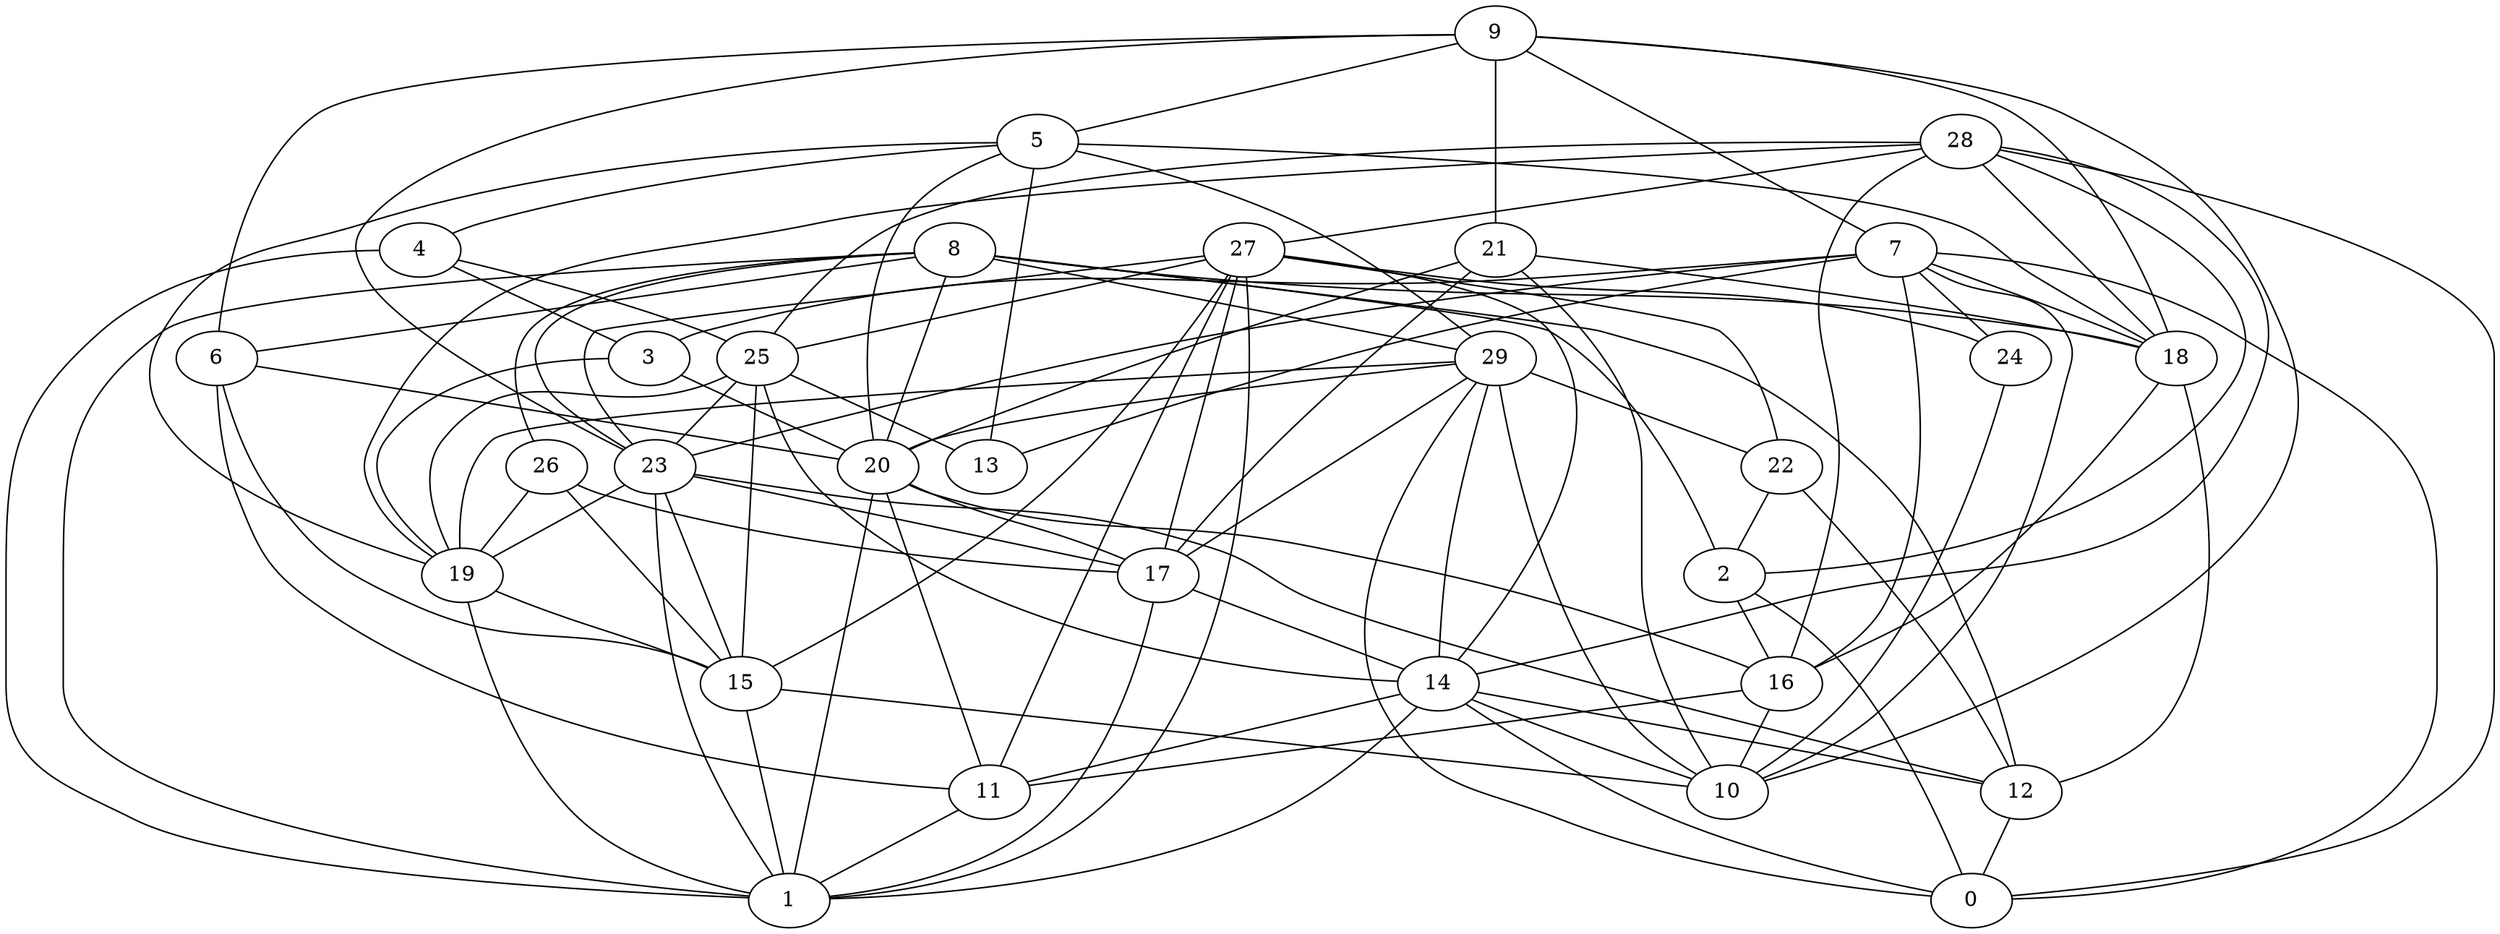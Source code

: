 digraph GG_graph {

subgraph G_graph {
edge [color = black]
"5" -> "4" [dir = none]
"5" -> "13" [dir = none]
"5" -> "20" [dir = none]
"5" -> "19" [dir = none]
"26" -> "19" [dir = none]
"26" -> "17" [dir = none]
"26" -> "15" [dir = none]
"14" -> "0" [dir = none]
"14" -> "10" [dir = none]
"14" -> "11" [dir = none]
"11" -> "1" [dir = none]
"18" -> "12" [dir = none]
"16" -> "11" [dir = none]
"16" -> "10" [dir = none]
"29" -> "22" [dir = none]
"29" -> "10" [dir = none]
"29" -> "19" [dir = none]
"29" -> "20" [dir = none]
"3" -> "19" [dir = none]
"3" -> "20" [dir = none]
"6" -> "11" [dir = none]
"6" -> "20" [dir = none]
"22" -> "12" [dir = none]
"9" -> "18" [dir = none]
"9" -> "6" [dir = none]
"9" -> "21" [dir = none]
"28" -> "0" [dir = none]
"28" -> "19" [dir = none]
"28" -> "16" [dir = none]
"28" -> "18" [dir = none]
"28" -> "14" [dir = none]
"27" -> "17" [dir = none]
"27" -> "1" [dir = none]
"27" -> "22" [dir = none]
"7" -> "10" [dir = none]
"7" -> "3" [dir = none]
"7" -> "18" [dir = none]
"7" -> "23" [dir = none]
"7" -> "24" [dir = none]
"7" -> "13" [dir = none]
"21" -> "20" [dir = none]
"21" -> "10" [dir = none]
"23" -> "12" [dir = none]
"23" -> "15" [dir = none]
"23" -> "17" [dir = none]
"12" -> "0" [dir = none]
"4" -> "3" [dir = none]
"4" -> "1" [dir = none]
"8" -> "2" [dir = none]
"8" -> "23" [dir = none]
"8" -> "6" [dir = none]
"8" -> "20" [dir = none]
"8" -> "29" [dir = none]
"8" -> "12" [dir = none]
"24" -> "10" [dir = none]
"2" -> "16" [dir = none]
"25" -> "13" [dir = none]
"25" -> "19" [dir = none]
"18" -> "16" [dir = none]
"20" -> "1" [dir = none]
"5" -> "29" [dir = none]
"8" -> "18" [dir = none]
"5" -> "18" [dir = none]
"29" -> "14" [dir = none]
"7" -> "0" [dir = none]
"22" -> "2" [dir = none]
"21" -> "18" [dir = none]
"27" -> "24" [dir = none]
"25" -> "15" [dir = none]
"9" -> "23" [dir = none]
"4" -> "25" [dir = none]
"15" -> "1" [dir = none]
"2" -> "0" [dir = none]
"29" -> "17" [dir = none]
"8" -> "26" [dir = none]
"21" -> "17" [dir = none]
"9" -> "10" [dir = none]
"19" -> "1" [dir = none]
"14" -> "1" [dir = none]
"15" -> "10" [dir = none]
"27" -> "23" [dir = none]
"23" -> "1" [dir = none]
"20" -> "16" [dir = none]
"6" -> "15" [dir = none]
"20" -> "17" [dir = none]
"27" -> "25" [dir = none]
"9" -> "7" [dir = none]
"14" -> "12" [dir = none]
"17" -> "1" [dir = none]
"7" -> "16" [dir = none]
"29" -> "0" [dir = none]
"25" -> "23" [dir = none]
"27" -> "15" [dir = none]
"25" -> "14" [dir = none]
"20" -> "11" [dir = none]
"17" -> "14" [dir = none]
"9" -> "5" [dir = none]
"8" -> "1" [dir = none]
"28" -> "25" [dir = none]
"27" -> "11" [dir = none]
"28" -> "2" [dir = none]
"28" -> "27" [dir = none]
"27" -> "14" [dir = none]
"19" -> "15" [dir = none]
"23" -> "19" [dir = none]
}

}
